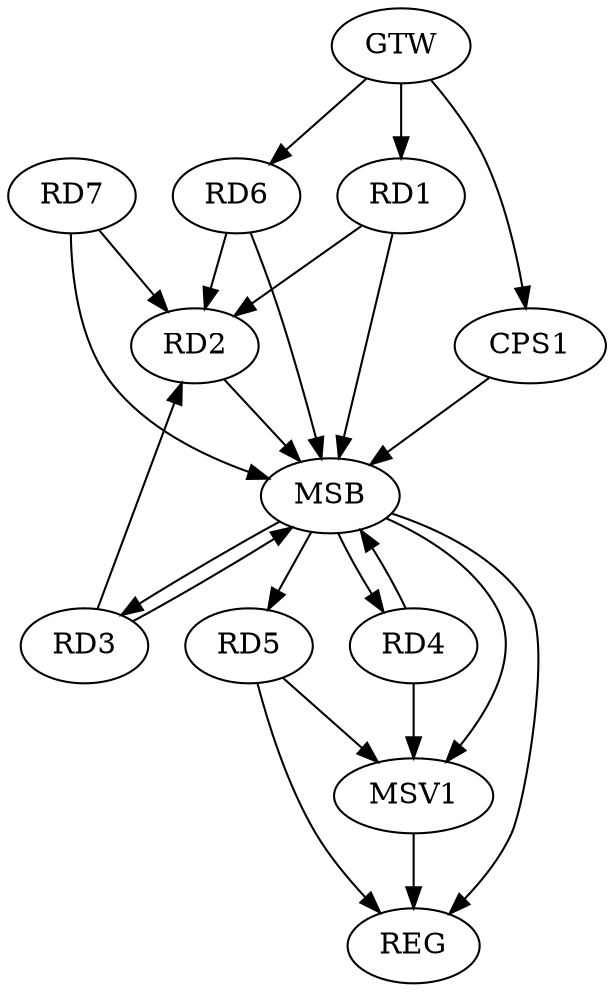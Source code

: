 strict digraph G {
  RD1 [ label="RD1" ];
  RD2 [ label="RD2" ];
  RD3 [ label="RD3" ];
  RD4 [ label="RD4" ];
  RD5 [ label="RD5" ];
  RD6 [ label="RD6" ];
  RD7 [ label="RD7" ];
  CPS1 [ label="CPS1" ];
  GTW [ label="GTW" ];
  REG [ label="REG" ];
  MSB [ label="MSB" ];
  MSV1 [ label="MSV1" ];
  GTW -> RD1;
  GTW -> RD6;
  GTW -> CPS1;
  RD5 -> REG;
  RD1 -> MSB;
  MSB -> RD3;
  MSB -> REG;
  RD2 -> MSB;
  RD3 -> MSB;
  RD4 -> MSB;
  RD6 -> MSB;
  MSB -> RD5;
  RD7 -> MSB;
  CPS1 -> MSB;
  MSB -> RD4;
  RD3 -> RD2;
  RD1 -> RD2;
  RD6 -> RD2;
  RD7 -> RD2;
  RD5 -> MSV1;
  MSB -> MSV1;
  RD4 -> MSV1;
  MSV1 -> REG;
}
